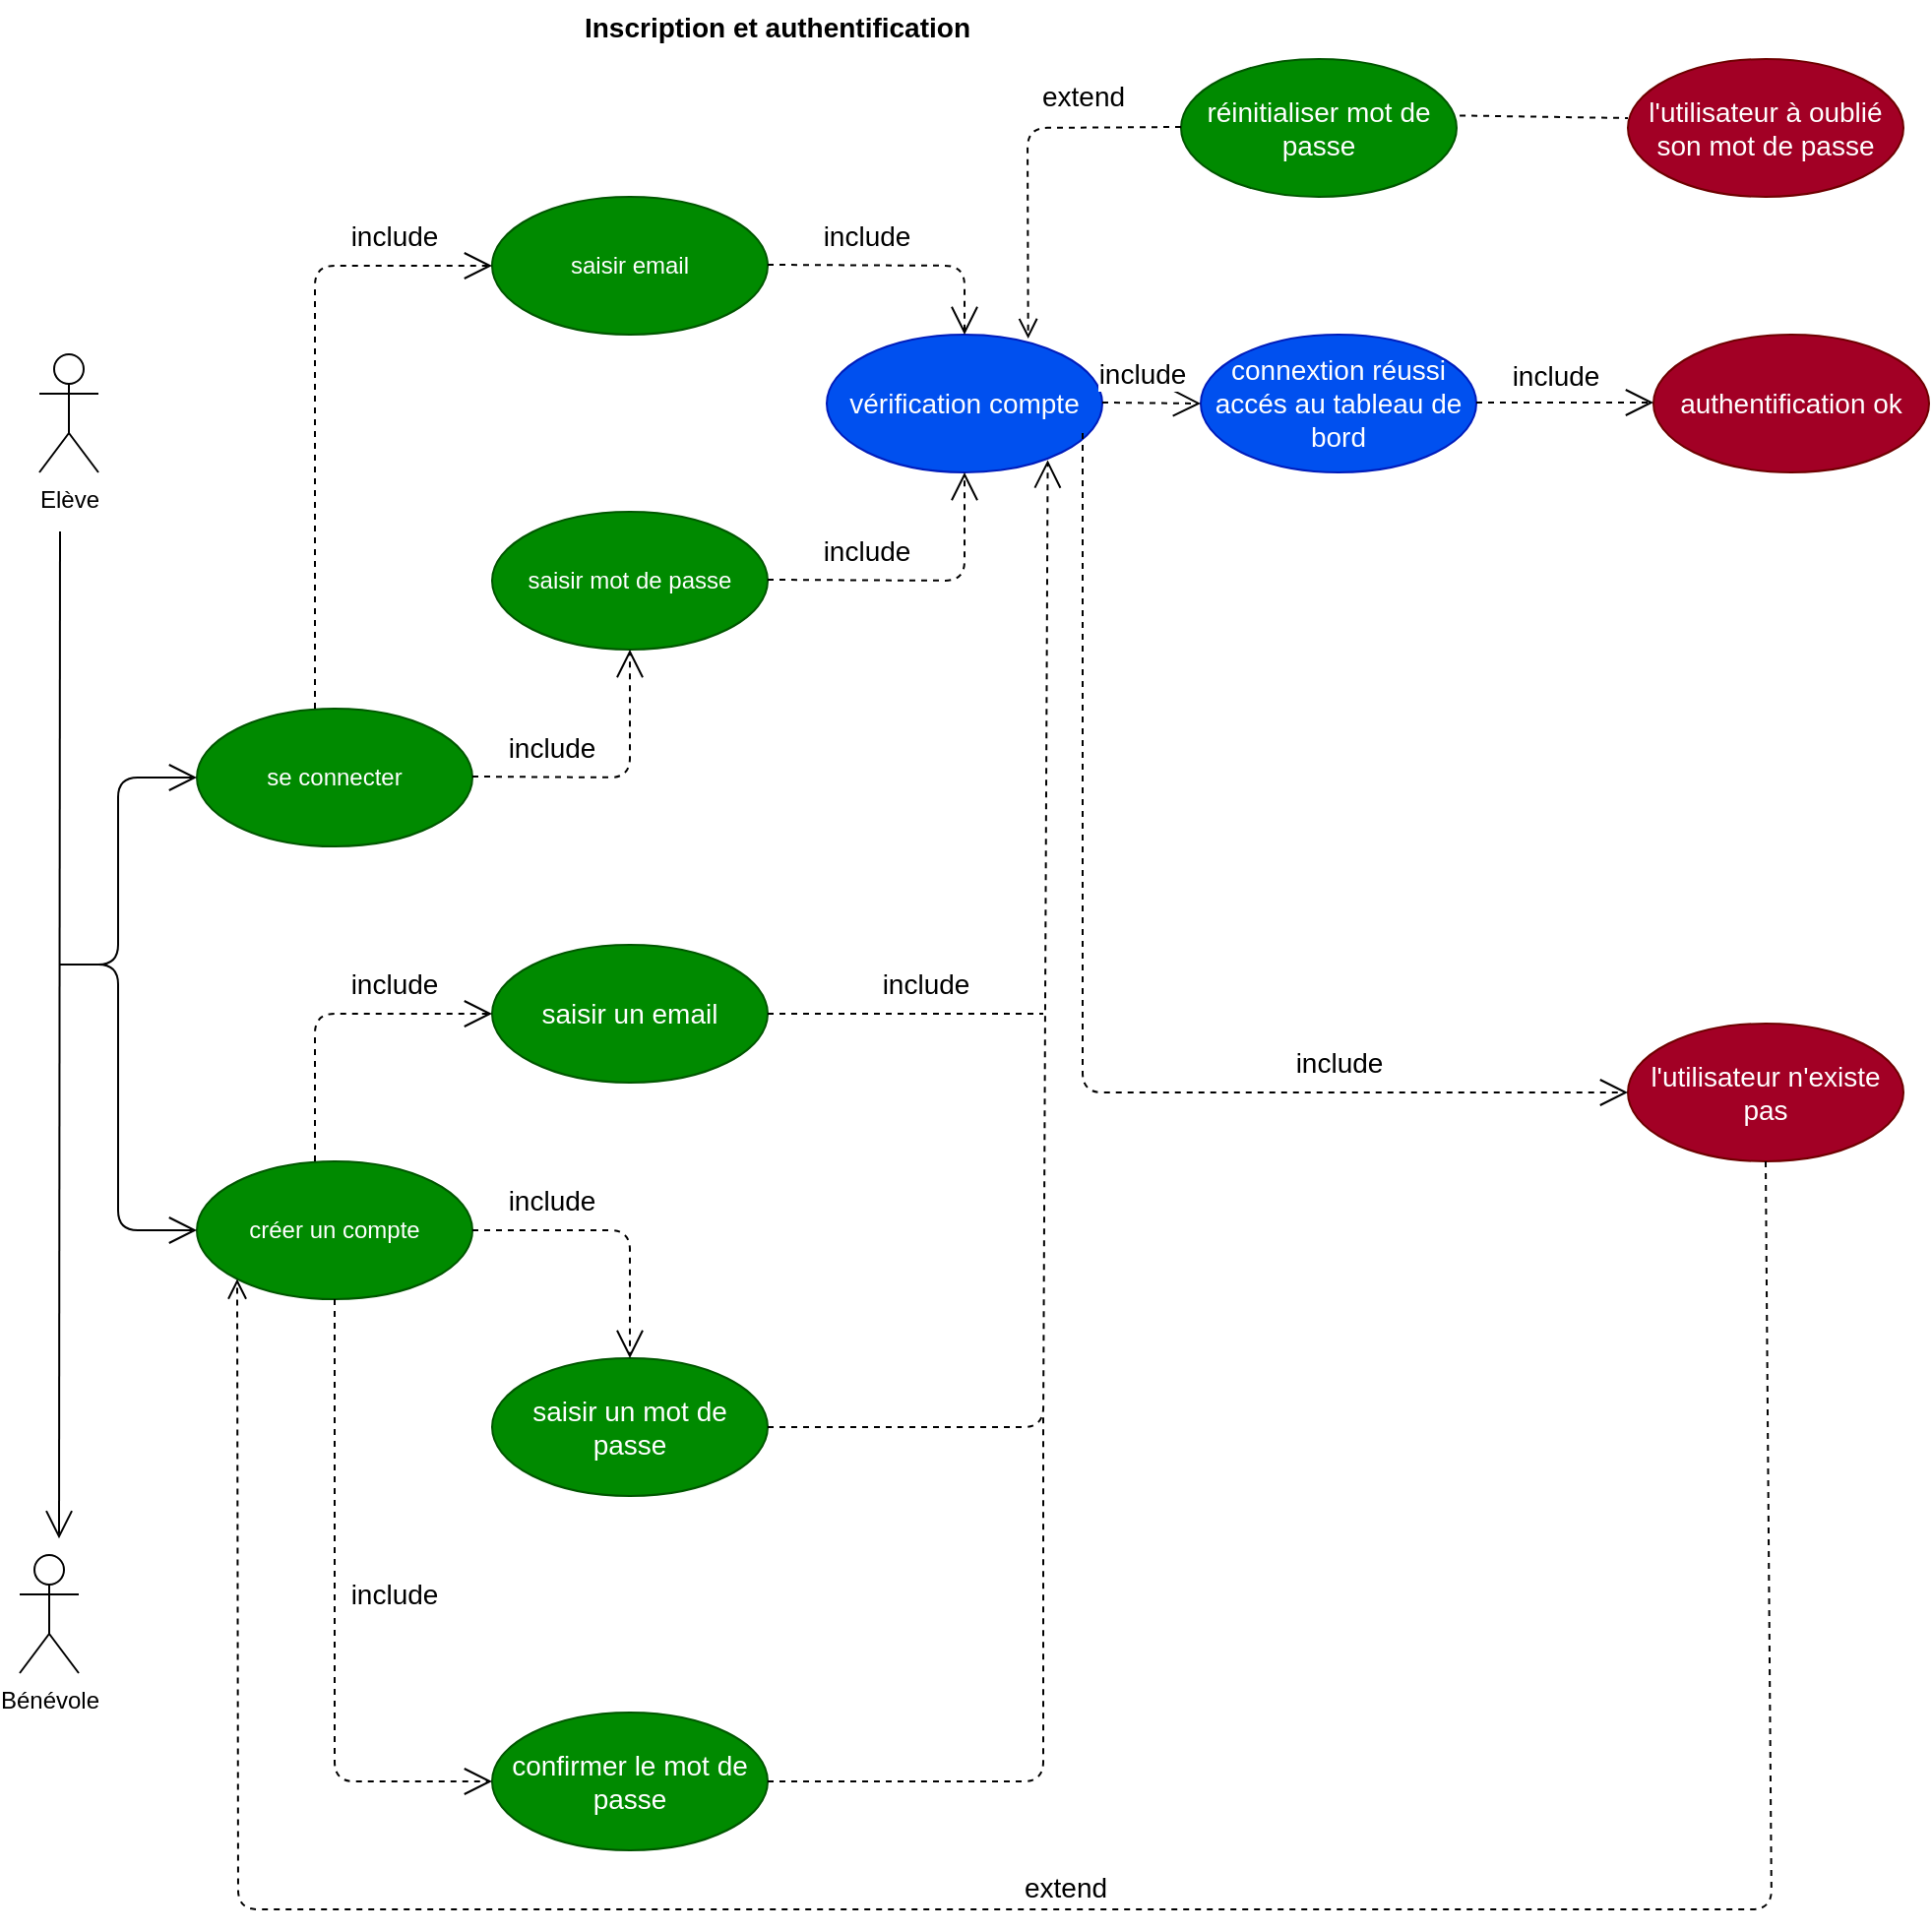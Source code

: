 <mxfile>
    <diagram id="HnjqJoEakitvABJrekwR" name="Page-1">
        <mxGraphModel dx="1054" dy="617" grid="1" gridSize="10" guides="1" tooltips="1" connect="1" arrows="1" fold="1" page="1" pageScale="1" pageWidth="827" pageHeight="1169" background="none" math="0" shadow="0">
            <root>
                <mxCell id="0"/>
                <mxCell id="1" parent="0"/>
                <mxCell id="2" value="Bénévole" style="shape=umlActor;verticalLabelPosition=bottom;verticalAlign=top;html=1;" vertex="1" parent="1">
                    <mxGeometry x="10" y="810" width="30" height="60" as="geometry"/>
                </mxCell>
                <mxCell id="3" value="Inscription et authentification" style="text;align=center;fontStyle=1;verticalAlign=middle;spacingLeft=3;spacingRight=3;strokeColor=none;rotatable=0;points=[[0,0.5],[1,0.5]];portConstraint=eastwest;fontSize=14;" vertex="1" parent="1">
                    <mxGeometry x="360" y="20" width="70" height="26" as="geometry"/>
                </mxCell>
                <mxCell id="7" value="se connecter" style="ellipse;whiteSpace=wrap;html=1;fillColor=#008a00;fontColor=#ffffff;strokeColor=#005700;" vertex="1" parent="1">
                    <mxGeometry x="100" y="380" width="140" height="70" as="geometry"/>
                </mxCell>
                <mxCell id="8" value="créer un compte" style="ellipse;whiteSpace=wrap;html=1;fillColor=#008a00;fontColor=#ffffff;strokeColor=#005700;" vertex="1" parent="1">
                    <mxGeometry x="100" y="610" width="140" height="70" as="geometry"/>
                </mxCell>
                <mxCell id="13" value="Elève" style="shape=umlActor;verticalLabelPosition=bottom;verticalAlign=top;html=1;" vertex="1" parent="1">
                    <mxGeometry x="20" y="200" width="30" height="60" as="geometry"/>
                </mxCell>
                <mxCell id="18" value="" style="endArrow=open;endFill=1;endSize=12;html=1;entryX=0;entryY=0.5;entryDx=0;entryDy=0;startSize=5;" edge="1" parent="1" target="7">
                    <mxGeometry width="160" relative="1" as="geometry">
                        <mxPoint x="40" y="510" as="sourcePoint"/>
                        <mxPoint x="190" y="510" as="targetPoint"/>
                        <Array as="points">
                            <mxPoint x="60" y="510"/>
                            <mxPoint x="60" y="415"/>
                        </Array>
                    </mxGeometry>
                </mxCell>
                <mxCell id="19" value="" style="endArrow=open;endFill=1;endSize=12;html=1;entryX=0;entryY=0.5;entryDx=0;entryDy=0;" edge="1" parent="1" target="8">
                    <mxGeometry width="160" relative="1" as="geometry">
                        <mxPoint x="30" y="510" as="sourcePoint"/>
                        <mxPoint x="180" y="520" as="targetPoint"/>
                        <Array as="points">
                            <mxPoint x="60" y="510"/>
                            <mxPoint x="60" y="645"/>
                        </Array>
                    </mxGeometry>
                </mxCell>
                <mxCell id="20" value="" style="endArrow=open;endFill=1;endSize=12;html=1;" edge="1" parent="1">
                    <mxGeometry width="160" relative="1" as="geometry">
                        <mxPoint x="30.5" y="290" as="sourcePoint"/>
                        <mxPoint x="30" y="801.667" as="targetPoint"/>
                    </mxGeometry>
                </mxCell>
                <mxCell id="23" value="saisir email" style="ellipse;whiteSpace=wrap;html=1;fillColor=#008a00;fontColor=#ffffff;strokeColor=#005700;" vertex="1" parent="1">
                    <mxGeometry x="250" y="120" width="140" height="70" as="geometry"/>
                </mxCell>
                <mxCell id="24" value="saisir mot de passe" style="ellipse;whiteSpace=wrap;html=1;fillColor=#008a00;fontColor=#ffffff;strokeColor=#005700;" vertex="1" parent="1">
                    <mxGeometry x="250" y="280" width="140" height="70" as="geometry"/>
                </mxCell>
                <mxCell id="25" value="include" style="endArrow=open;endSize=12;dashed=1;html=1;fontSize=14;entryX=0;entryY=0.5;entryDx=0;entryDy=0;" edge="1" parent="1" target="23">
                    <mxGeometry x="0.682" y="15" width="160" relative="1" as="geometry">
                        <mxPoint x="160" y="380" as="sourcePoint"/>
                        <mxPoint x="320" y="380" as="targetPoint"/>
                        <Array as="points">
                            <mxPoint x="160" y="155"/>
                        </Array>
                        <mxPoint as="offset"/>
                    </mxGeometry>
                </mxCell>
                <mxCell id="27" value="include" style="endArrow=open;endSize=12;dashed=1;html=1;fontSize=14;entryX=0.5;entryY=1;entryDx=0;entryDy=0;" edge="1" parent="1" target="24">
                    <mxGeometry x="-0.45" y="15" width="160" relative="1" as="geometry">
                        <mxPoint x="240" y="414.5" as="sourcePoint"/>
                        <mxPoint x="400" y="414.5" as="targetPoint"/>
                        <Array as="points">
                            <mxPoint x="320" y="415"/>
                        </Array>
                        <mxPoint as="offset"/>
                    </mxGeometry>
                </mxCell>
                <mxCell id="28" value="saisir un email" style="ellipse;whiteSpace=wrap;html=1;fontSize=14;fillColor=#008a00;fontColor=#ffffff;strokeColor=#005700;" vertex="1" parent="1">
                    <mxGeometry x="250" y="500" width="140" height="70" as="geometry"/>
                </mxCell>
                <mxCell id="29" value="saisir un mot de passe" style="ellipse;whiteSpace=wrap;html=1;fontSize=14;fillColor=#008a00;fontColor=#ffffff;strokeColor=#005700;" vertex="1" parent="1">
                    <mxGeometry x="250" y="710" width="140" height="70" as="geometry"/>
                </mxCell>
                <mxCell id="30" value="confirmer le mot de passe" style="ellipse;whiteSpace=wrap;html=1;fontSize=14;fillColor=#008a00;fontColor=#ffffff;strokeColor=#005700;" vertex="1" parent="1">
                    <mxGeometry x="250" y="890" width="140" height="70" as="geometry"/>
                </mxCell>
                <mxCell id="31" value="include" style="endArrow=open;endSize=12;dashed=1;html=1;fontSize=14;entryX=0;entryY=0.5;entryDx=0;entryDy=0;" edge="1" parent="1" target="28">
                    <mxGeometry x="0.394" y="15" width="160" relative="1" as="geometry">
                        <mxPoint x="160" y="610" as="sourcePoint"/>
                        <mxPoint x="320" y="610" as="targetPoint"/>
                        <Array as="points">
                            <mxPoint x="160" y="535"/>
                        </Array>
                        <mxPoint as="offset"/>
                    </mxGeometry>
                </mxCell>
                <mxCell id="32" value="include" style="endArrow=open;endSize=12;dashed=1;html=1;fontSize=14;entryX=0.5;entryY=0;entryDx=0;entryDy=0;exitX=1;exitY=0.5;exitDx=0;exitDy=0;" edge="1" parent="1" source="8" target="29">
                    <mxGeometry x="-0.448" y="15" width="160" relative="1" as="geometry">
                        <mxPoint x="214" y="670" as="sourcePoint"/>
                        <mxPoint x="320" y="680" as="targetPoint"/>
                        <Array as="points">
                            <mxPoint x="320" y="645"/>
                        </Array>
                        <mxPoint as="offset"/>
                    </mxGeometry>
                </mxCell>
                <mxCell id="33" value="include" style="endArrow=open;endSize=12;dashed=1;html=1;fontSize=14;entryX=0;entryY=0.5;entryDx=0;entryDy=0;" edge="1" parent="1" target="30">
                    <mxGeometry x="-0.077" y="30" width="160" relative="1" as="geometry">
                        <mxPoint x="170" y="680" as="sourcePoint"/>
                        <mxPoint x="330" y="680" as="targetPoint"/>
                        <Array as="points">
                            <mxPoint x="170" y="925"/>
                        </Array>
                        <mxPoint as="offset"/>
                    </mxGeometry>
                </mxCell>
                <mxCell id="34" value="vérification compte" style="ellipse;whiteSpace=wrap;html=1;fontSize=14;fillColor=#0050ef;fontColor=#ffffff;strokeColor=#001DBC;" vertex="1" parent="1">
                    <mxGeometry x="420" y="190" width="140" height="70" as="geometry"/>
                </mxCell>
                <mxCell id="35" value="include" style="endArrow=open;endSize=12;dashed=1;html=1;fontSize=14;entryX=0.5;entryY=0;entryDx=0;entryDy=0;" edge="1" parent="1" target="34">
                    <mxGeometry x="-0.26" y="15" width="160" relative="1" as="geometry">
                        <mxPoint x="390" y="154.5" as="sourcePoint"/>
                        <mxPoint x="550" y="154.5" as="targetPoint"/>
                        <Array as="points">
                            <mxPoint x="490" y="155"/>
                        </Array>
                        <mxPoint as="offset"/>
                    </mxGeometry>
                </mxCell>
                <mxCell id="36" value="include" style="endArrow=open;endSize=12;dashed=1;html=1;fontSize=14;entryX=0.5;entryY=1;entryDx=0;entryDy=0;" edge="1" parent="1" target="34">
                    <mxGeometry x="-0.356" y="15" width="160" relative="1" as="geometry">
                        <mxPoint x="390" y="314.5" as="sourcePoint"/>
                        <mxPoint x="550" y="314.5" as="targetPoint"/>
                        <Array as="points">
                            <mxPoint x="490" y="315"/>
                        </Array>
                        <mxPoint as="offset"/>
                    </mxGeometry>
                </mxCell>
                <mxCell id="37" value="l'utilisateur à oublié son mot de passe" style="ellipse;whiteSpace=wrap;html=1;fontSize=14;fillColor=#a20025;fontColor=#ffffff;strokeColor=#6F0000;" vertex="1" parent="1">
                    <mxGeometry x="827" y="50" width="140" height="70" as="geometry"/>
                </mxCell>
                <mxCell id="38" value="l'utilisateur n'existe pas" style="ellipse;whiteSpace=wrap;html=1;fontSize=14;fillColor=#a20025;fontColor=#ffffff;strokeColor=#6F0000;" vertex="1" parent="1">
                    <mxGeometry x="827" y="540" width="140" height="70" as="geometry"/>
                </mxCell>
                <mxCell id="39" value="authentification ok" style="ellipse;whiteSpace=wrap;html=1;fontSize=14;fillColor=#a20025;fontColor=#ffffff;strokeColor=#6F0000;" vertex="1" parent="1">
                    <mxGeometry x="840" y="190" width="140" height="70" as="geometry"/>
                </mxCell>
                <mxCell id="40" value="réinitialiser mot de passe" style="ellipse;whiteSpace=wrap;html=1;fontSize=14;fillColor=#008a00;fontColor=#ffffff;strokeColor=#005700;" vertex="1" parent="1">
                    <mxGeometry x="600" y="50" width="140" height="70" as="geometry"/>
                </mxCell>
                <mxCell id="42" value="extend" style="html=1;verticalAlign=bottom;endArrow=open;dashed=1;endSize=8;fontSize=14;entryX=0.731;entryY=0.029;entryDx=0;entryDy=0;entryPerimeter=0;" edge="1" parent="1" target="34">
                    <mxGeometry x="-0.46" y="-5" relative="1" as="geometry">
                        <mxPoint x="600" y="84.5" as="sourcePoint"/>
                        <mxPoint x="520" y="84.5" as="targetPoint"/>
                        <Array as="points">
                            <mxPoint x="522" y="85"/>
                        </Array>
                        <mxPoint as="offset"/>
                    </mxGeometry>
                </mxCell>
                <mxCell id="43" value="connextion réussi&lt;br&gt;accés au tableau de bord" style="ellipse;whiteSpace=wrap;html=1;fontSize=14;fillColor=#0050ef;fontColor=#ffffff;strokeColor=#001DBC;" vertex="1" parent="1">
                    <mxGeometry x="610" y="190" width="140" height="70" as="geometry"/>
                </mxCell>
                <mxCell id="44" value="include" style="endArrow=open;endSize=12;dashed=1;html=1;fontSize=14;entryX=0;entryY=0.5;entryDx=0;entryDy=0;" edge="1" parent="1" target="43">
                    <mxGeometry x="-0.206" y="15" width="160" relative="1" as="geometry">
                        <mxPoint x="560" y="224.5" as="sourcePoint"/>
                        <mxPoint x="660" y="224.5" as="targetPoint"/>
                        <mxPoint as="offset"/>
                    </mxGeometry>
                </mxCell>
                <mxCell id="45" value="include" style="endArrow=open;endSize=12;dashed=1;html=1;fontSize=14;" edge="1" parent="1">
                    <mxGeometry x="-0.111" y="15" width="160" relative="1" as="geometry">
                        <mxPoint x="750" y="224.5" as="sourcePoint"/>
                        <mxPoint x="840" y="224.5" as="targetPoint"/>
                        <mxPoint y="1" as="offset"/>
                    </mxGeometry>
                </mxCell>
                <mxCell id="46" value="include" style="endArrow=open;endSize=12;dashed=1;html=1;fontSize=14;exitX=1;exitY=0.5;exitDx=0;exitDy=0;entryX=0.802;entryY=0.91;entryDx=0;entryDy=0;entryPerimeter=0;" edge="1" parent="1" source="29" target="34">
                    <mxGeometry x="0.155" y="61" width="160" relative="1" as="geometry">
                        <mxPoint x="440" y="730" as="sourcePoint"/>
                        <mxPoint x="600" y="730" as="targetPoint"/>
                        <Array as="points">
                            <mxPoint x="530" y="745"/>
                        </Array>
                        <mxPoint as="offset"/>
                    </mxGeometry>
                </mxCell>
                <mxCell id="47" value="" style="endArrow=none;dashed=1;html=1;fontSize=14;startSize=5;exitX=1;exitY=0.5;exitDx=0;exitDy=0;" edge="1" parent="1" source="30">
                    <mxGeometry width="50" height="50" relative="1" as="geometry">
                        <mxPoint x="490" y="750" as="sourcePoint"/>
                        <mxPoint x="530" y="740" as="targetPoint"/>
                        <Array as="points">
                            <mxPoint x="530" y="925"/>
                        </Array>
                    </mxGeometry>
                </mxCell>
                <mxCell id="48" value="" style="endArrow=none;dashed=1;html=1;fontSize=14;startSize=5;exitX=1;exitY=0.5;exitDx=0;exitDy=0;" edge="1" parent="1" source="28">
                    <mxGeometry width="50" height="50" relative="1" as="geometry">
                        <mxPoint x="490" y="590" as="sourcePoint"/>
                        <mxPoint x="530" y="535" as="targetPoint"/>
                    </mxGeometry>
                </mxCell>
                <mxCell id="50" value="" style="endArrow=none;dashed=1;html=1;fontSize=14;startSize=5;exitX=1.011;exitY=0.41;exitDx=0;exitDy=0;exitPerimeter=0;" edge="1" parent="1" source="40">
                    <mxGeometry width="50" height="50" relative="1" as="geometry">
                        <mxPoint x="750" y="80" as="sourcePoint"/>
                        <mxPoint x="827" y="80" as="targetPoint"/>
                    </mxGeometry>
                </mxCell>
                <mxCell id="51" value="extend" style="html=1;verticalAlign=bottom;endArrow=open;dashed=1;endSize=8;fontSize=14;entryX=0;entryY=1;entryDx=0;entryDy=0;exitX=0.5;exitY=1;exitDx=0;exitDy=0;" edge="1" parent="1" source="38" target="8">
                    <mxGeometry relative="1" as="geometry">
                        <mxPoint x="827" y="570" as="sourcePoint"/>
                        <mxPoint x="100" y="696.667" as="targetPoint"/>
                        <Array as="points">
                            <mxPoint x="900" y="990"/>
                            <mxPoint x="121" y="990"/>
                        </Array>
                    </mxGeometry>
                </mxCell>
                <mxCell id="53" value="include" style="endArrow=open;endSize=12;dashed=1;html=1;fontSize=14;" edge="1" parent="1" target="38">
                    <mxGeometry x="0.52" y="15" width="160" relative="1" as="geometry">
                        <mxPoint x="550" y="240" as="sourcePoint"/>
                        <mxPoint x="710" y="240" as="targetPoint"/>
                        <Array as="points">
                            <mxPoint x="550" y="575"/>
                        </Array>
                        <mxPoint as="offset"/>
                    </mxGeometry>
                </mxCell>
            </root>
        </mxGraphModel>
    </diagram>
</mxfile>